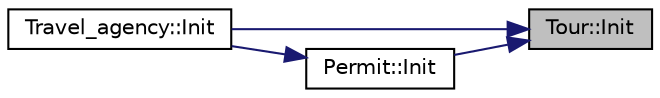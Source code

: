 digraph "Tour::Init"
{
 // LATEX_PDF_SIZE
  edge [fontname="Helvetica",fontsize="10",labelfontname="Helvetica",labelfontsize="10"];
  node [fontname="Helvetica",fontsize="10",shape=record];
  rankdir="RL";
  Node1 [label="Tour::Init",height=0.2,width=0.4,color="black", fillcolor="grey75", style="filled", fontcolor="black",tooltip="Метод инициализации переменных"];
  Node1 -> Node2 [dir="back",color="midnightblue",fontsize="10",style="solid",fontname="Helvetica"];
  Node2 [label="Travel_agency::Init",height=0.2,width=0.4,color="black", fillcolor="white", style="filled",URL="$class_travel__agency.html#a6f1d07c545833137b33229855ff8f7cd",tooltip="Метод инициализации переменных"];
  Node1 -> Node3 [dir="back",color="midnightblue",fontsize="10",style="solid",fontname="Helvetica"];
  Node3 [label="Permit::Init",height=0.2,width=0.4,color="black", fillcolor="white", style="filled",URL="$class_permit.html#a36260287576a1dac4ca1533ae6e77a4f",tooltip="Метод инициализации переменных"];
  Node3 -> Node2 [dir="back",color="midnightblue",fontsize="10",style="solid",fontname="Helvetica"];
}
